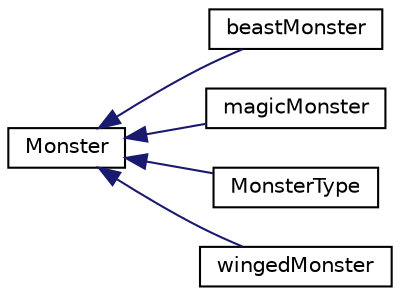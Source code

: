 digraph "Graphical Class Hierarchy"
{
  edge [fontname="Helvetica",fontsize="10",labelfontname="Helvetica",labelfontsize="10"];
  node [fontname="Helvetica",fontsize="10",shape=record];
  rankdir="LR";
  Node1 [label="Monster",height=0.2,width=0.4,color="black", fillcolor="white", style="filled",URL="$classMonster.html"];
  Node1 -> Node2 [dir="back",color="midnightblue",fontsize="10",style="solid",fontname="Helvetica"];
  Node2 [label="beastMonster",height=0.2,width=0.4,color="black", fillcolor="white", style="filled",URL="$classbeastMonster.html"];
  Node1 -> Node3 [dir="back",color="midnightblue",fontsize="10",style="solid",fontname="Helvetica"];
  Node3 [label="magicMonster",height=0.2,width=0.4,color="black", fillcolor="white", style="filled",URL="$classmagicMonster.html"];
  Node1 -> Node4 [dir="back",color="midnightblue",fontsize="10",style="solid",fontname="Helvetica"];
  Node4 [label="MonsterType",height=0.2,width=0.4,color="black", fillcolor="white", style="filled",URL="$classMonsterType.html"];
  Node1 -> Node5 [dir="back",color="midnightblue",fontsize="10",style="solid",fontname="Helvetica"];
  Node5 [label="wingedMonster",height=0.2,width=0.4,color="black", fillcolor="white", style="filled",URL="$classwingedMonster.html"];
}
